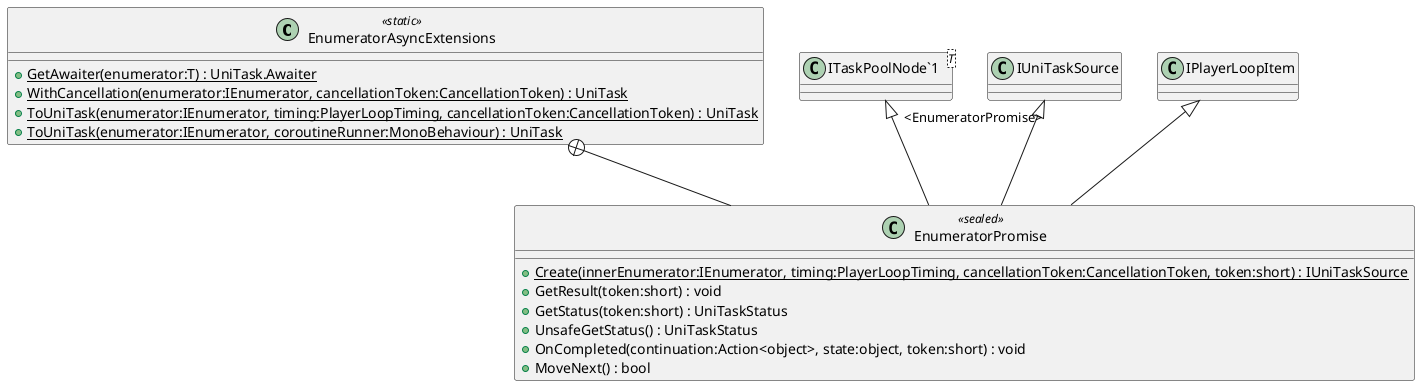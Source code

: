 @startuml
class EnumeratorAsyncExtensions <<static>> {
    + {static} GetAwaiter(enumerator:T) : UniTask.Awaiter
    + {static} WithCancellation(enumerator:IEnumerator, cancellationToken:CancellationToken) : UniTask
    + {static} ToUniTask(enumerator:IEnumerator, timing:PlayerLoopTiming, cancellationToken:CancellationToken) : UniTask
    + {static} ToUniTask(enumerator:IEnumerator, coroutineRunner:MonoBehaviour) : UniTask
}
class EnumeratorPromise <<sealed>> {
    + {static} Create(innerEnumerator:IEnumerator, timing:PlayerLoopTiming, cancellationToken:CancellationToken, token:short) : IUniTaskSource
    + GetResult(token:short) : void
    + GetStatus(token:short) : UniTaskStatus
    + UnsafeGetStatus() : UniTaskStatus
    + OnCompleted(continuation:Action<object>, state:object, token:short) : void
    + MoveNext() : bool
}
class "ITaskPoolNode`1"<T> {
}
EnumeratorAsyncExtensions +-- EnumeratorPromise
IUniTaskSource <|-- EnumeratorPromise
IPlayerLoopItem <|-- EnumeratorPromise
"ITaskPoolNode`1" "<EnumeratorPromise>" <|-- EnumeratorPromise
@enduml
